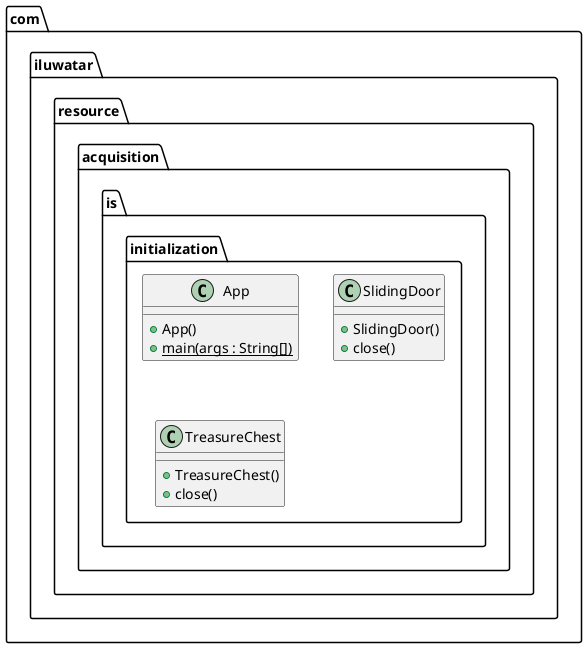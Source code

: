 @startuml
package com.iluwatar.resource.acquisition.is.initialization {
  class App {
    + App()
    + main(args : String[]) {static}
  }
  class SlidingDoor {
    + SlidingDoor()
    + close()
  }
  class TreasureChest {
    + TreasureChest()
    + close()
  }
}
@enduml